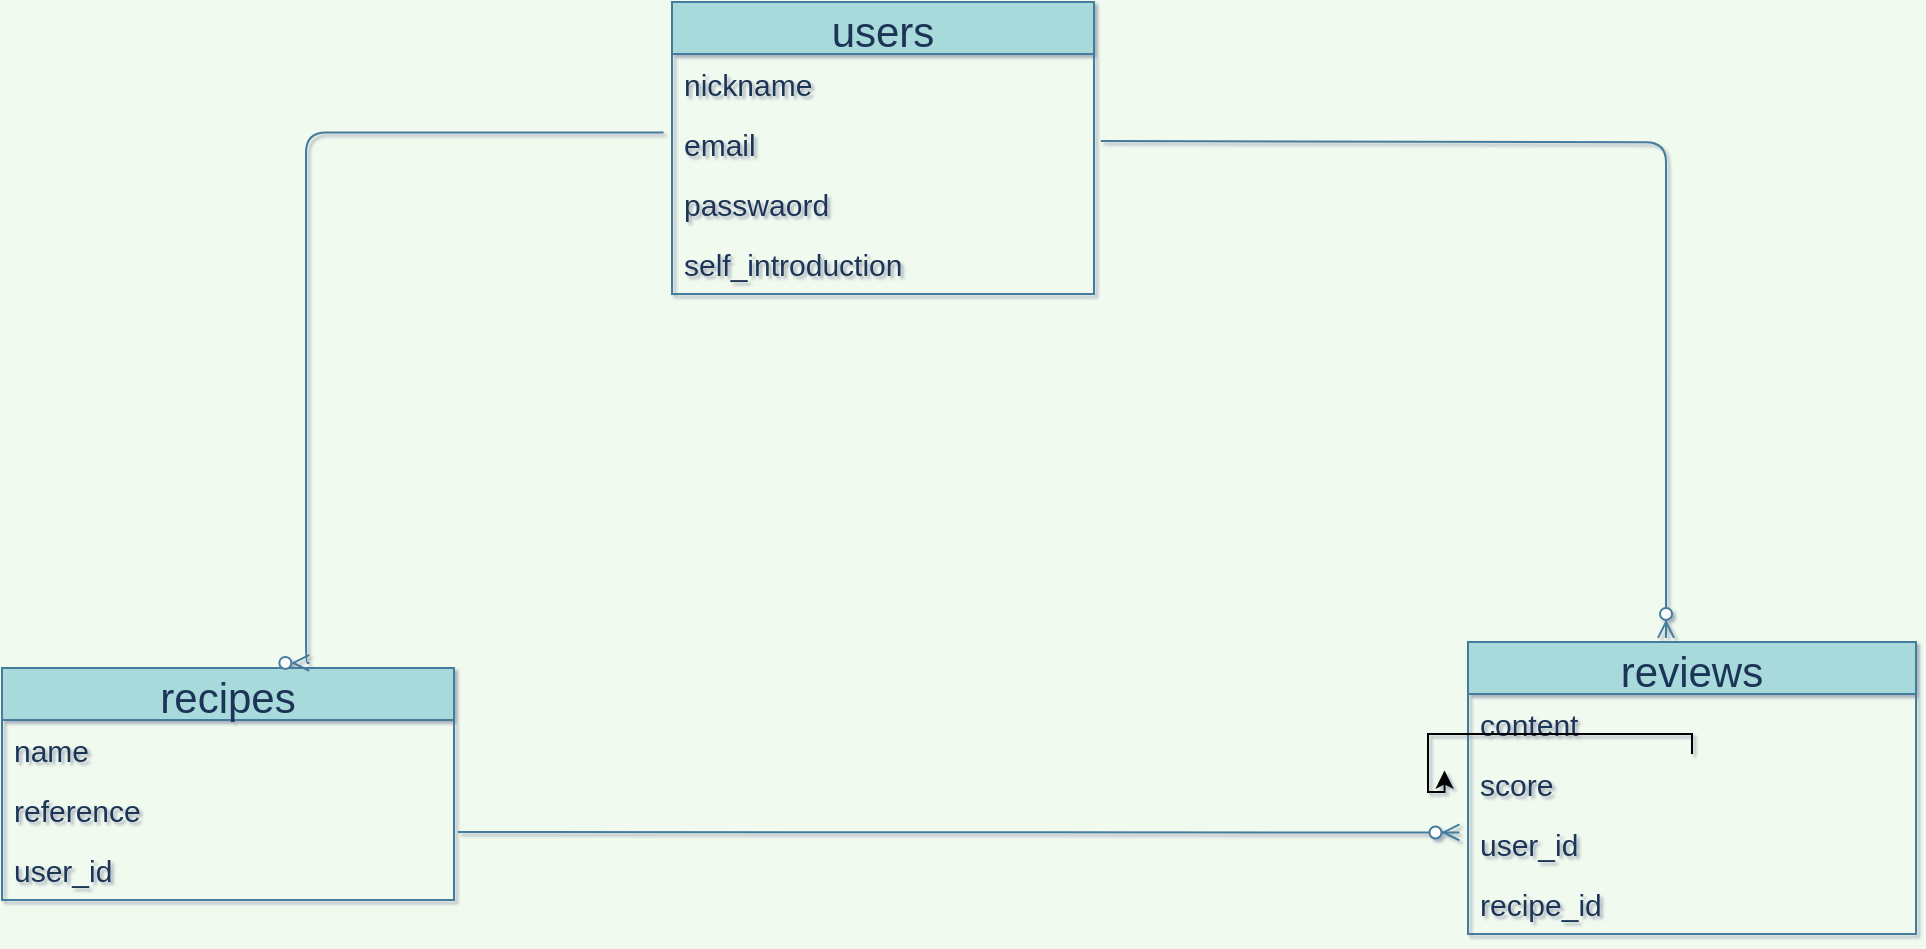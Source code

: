 <mxfile version="13.6.5">
    <diagram id="OUvmJjjzDV503gWwQ52Z" name="ページ1">
        <mxGraphModel dx="913" dy="670" grid="0" gridSize="10" guides="1" tooltips="1" connect="0" arrows="1" fold="1" page="1" pageScale="1" pageWidth="1169" pageHeight="827" background="#F1FAEE" math="0" shadow="1">
            <root>
                <mxCell id="0"/>
                <mxCell id="1" parent="0"/>
                <mxCell id="8" value="users" style="swimlane;fontStyle=0;childLayout=stackLayout;horizontal=1;startSize=26;horizontalStack=0;resizeParent=1;resizeParentMax=0;resizeLast=0;collapsible=1;marginBottom=0;align=center;fontSize=21;fillColor=#A8DADC;strokeColor=#457B9D;fontColor=#1D3557;labelBackgroundColor=none;labelBorderColor=none;" parent="1" vertex="1">
                    <mxGeometry x="447" y="82" width="211" height="146" as="geometry"/>
                </mxCell>
                <mxCell id="9" value="nickname" style="text;strokeColor=none;fillColor=none;spacingLeft=4;spacingRight=4;overflow=hidden;rotatable=0;points=[[0,0.5],[1,0.5]];portConstraint=eastwest;fontSize=15;fontColor=#1D3557;" parent="8" vertex="1">
                    <mxGeometry y="26" width="211" height="30" as="geometry"/>
                </mxCell>
                <mxCell id="10" value="email" style="text;strokeColor=none;fillColor=none;spacingLeft=4;spacingRight=4;overflow=hidden;rotatable=0;points=[[0,0.5],[1,0.5]];portConstraint=eastwest;fontSize=15;fontColor=#1D3557;" parent="8" vertex="1">
                    <mxGeometry y="56" width="211" height="30" as="geometry"/>
                </mxCell>
                <mxCell id="11" value="passwaord" style="text;strokeColor=none;fillColor=none;spacingLeft=4;spacingRight=4;overflow=hidden;rotatable=0;points=[[0,0.5],[1,0.5]];portConstraint=eastwest;fontSize=15;fontColor=#1D3557;" parent="8" vertex="1">
                    <mxGeometry y="86" width="211" height="30" as="geometry"/>
                </mxCell>
                <mxCell id="71" value="self_introduction" style="text;strokeColor=none;fillColor=none;spacingLeft=4;spacingRight=4;overflow=hidden;rotatable=0;points=[[0,0.5],[1,0.5]];portConstraint=eastwest;fontSize=15;fontColor=#1D3557;" vertex="1" parent="8">
                    <mxGeometry y="116" width="211" height="30" as="geometry"/>
                </mxCell>
                <mxCell id="20" value="recipes" style="swimlane;fontStyle=0;childLayout=stackLayout;horizontal=1;startSize=26;horizontalStack=0;resizeParent=1;resizeParentMax=0;resizeLast=0;collapsible=1;marginBottom=0;align=center;fontSize=21;fillColor=#A8DADC;strokeColor=#457B9D;fontColor=#1D3557;" parent="1" vertex="1">
                    <mxGeometry x="112" y="415" width="226" height="116" as="geometry"/>
                </mxCell>
                <mxCell id="72" value="name" style="text;strokeColor=none;fillColor=none;spacingLeft=4;spacingRight=4;overflow=hidden;rotatable=0;points=[[0,0.5],[1,0.5]];portConstraint=eastwest;fontSize=15;fontColor=#1D3557;" vertex="1" parent="20">
                    <mxGeometry y="26" width="226" height="30" as="geometry"/>
                </mxCell>
                <mxCell id="73" value="reference" style="text;strokeColor=none;fillColor=none;spacingLeft=4;spacingRight=4;overflow=hidden;rotatable=0;points=[[0,0.5],[1,0.5]];portConstraint=eastwest;fontSize=15;fontColor=#1D3557;" vertex="1" parent="20">
                    <mxGeometry y="56" width="226" height="30" as="geometry"/>
                </mxCell>
                <mxCell id="42" value="user_id" style="text;strokeColor=none;fillColor=none;spacingLeft=4;spacingRight=4;overflow=hidden;rotatable=0;points=[[0,0.5],[1,0.5]];portConstraint=eastwest;fontSize=15;fontColor=#1D3557;" parent="20" vertex="1">
                    <mxGeometry y="86" width="226" height="30" as="geometry"/>
                </mxCell>
                <mxCell id="67" value="" style="edgeStyle=orthogonalEdgeStyle;fontSize=12;html=1;endArrow=ERzeroToMany;endFill=1;strokeColor=#457B9D;fillColor=#A8DADC;exitX=1.016;exitY=0.352;exitDx=0;exitDy=0;exitPerimeter=0;entryX=0.442;entryY=-0.014;entryDx=0;entryDy=0;entryPerimeter=0;" parent="1" target="31" edge="1">
                    <mxGeometry width="100" height="100" relative="1" as="geometry">
                        <mxPoint x="661.376" y="151.56" as="sourcePoint"/>
                        <mxPoint x="961" y="152" as="targetPoint"/>
                    </mxGeometry>
                </mxCell>
                <mxCell id="69" value="" style="fontSize=12;html=1;endArrow=ERzeroToMany;endFill=1;strokeColor=#457B9D;fillColor=#A8DADC;edgeStyle=elbowEdgeStyle;exitX=-0.02;exitY=0.21;exitDx=0;exitDy=0;exitPerimeter=0;entryX=0.68;entryY=-0.022;entryDx=0;entryDy=0;entryPerimeter=0;" parent="1" edge="1" target="20">
                    <mxGeometry width="100" height="100" relative="1" as="geometry">
                        <mxPoint x="442.78" y="147.3" as="sourcePoint"/>
                        <mxPoint x="264" y="383" as="targetPoint"/>
                        <Array as="points">
                            <mxPoint x="264" y="283"/>
                            <mxPoint x="264" y="216"/>
                        </Array>
                    </mxGeometry>
                </mxCell>
                <mxCell id="31" value="reviews" style="swimlane;fontStyle=0;childLayout=stackLayout;horizontal=1;startSize=26;horizontalStack=0;resizeParent=1;resizeParentMax=0;resizeLast=0;collapsible=1;marginBottom=0;align=center;fontSize=21;fillColor=#A8DADC;strokeColor=#457B9D;fontColor=#1D3557;" parent="1" vertex="1">
                    <mxGeometry x="845" y="402" width="224" height="146" as="geometry"/>
                </mxCell>
                <mxCell id="32" value="content" style="text;strokeColor=none;fillColor=none;spacingLeft=4;spacingRight=4;overflow=hidden;rotatable=0;points=[[0,0.5],[1,0.5]];portConstraint=eastwest;fontSize=15;fontColor=#1D3557;" parent="31" vertex="1">
                    <mxGeometry y="26" width="224" height="30" as="geometry"/>
                </mxCell>
                <mxCell id="33" value="score" style="text;strokeColor=none;fillColor=none;spacingLeft=4;spacingRight=4;overflow=hidden;rotatable=0;points=[[0,0.5],[1,0.5]];portConstraint=eastwest;fontSize=15;fontColor=#1D3557;" parent="31" vertex="1">
                    <mxGeometry y="56" width="224" height="30" as="geometry"/>
                </mxCell>
                <mxCell id="43" value="user_id" style="text;strokeColor=none;fillColor=none;spacingLeft=4;spacingRight=4;overflow=hidden;rotatable=0;points=[[0,0.5],[1,0.5]];portConstraint=eastwest;fontSize=15;fontColor=#1D3557;" parent="31" vertex="1">
                    <mxGeometry y="86" width="224" height="30" as="geometry"/>
                </mxCell>
                <mxCell id="38" value="recipe_id" style="text;strokeColor=none;fillColor=none;spacingLeft=4;spacingRight=4;overflow=hidden;rotatable=0;points=[[0,0.5],[1,0.5]];portConstraint=eastwest;fontSize=15;fontColor=#1D3557;" parent="31" vertex="1">
                    <mxGeometry y="116" width="224" height="30" as="geometry"/>
                </mxCell>
                <mxCell id="74" value="" style="fontSize=12;html=1;endArrow=ERzeroToMany;endFill=1;strokeColor=#457B9D;fillColor=#A8DADC;edgeStyle=elbowEdgeStyle;entryX=-0.019;entryY=0.308;entryDx=0;entryDy=0;entryPerimeter=0;" edge="1" parent="1" target="43">
                    <mxGeometry width="100" height="100" relative="1" as="geometry">
                        <mxPoint x="351" y="497" as="sourcePoint"/>
                        <mxPoint x="831" y="450" as="targetPoint"/>
                        <Array as="points">
                            <mxPoint x="336" y="503"/>
                            <mxPoint x="363" y="486"/>
                            <mxPoint x="841" y="467"/>
                            <mxPoint x="841" y="456"/>
                            <mxPoint x="742" y="456"/>
                            <mxPoint x="578" y="438"/>
                            <mxPoint x="507" y="449"/>
                            <mxPoint x="396" y="457"/>
                            <mxPoint x="702" y="457"/>
                            <mxPoint x="630" y="448"/>
                            <mxPoint x="578" y="450"/>
                            <mxPoint x="597" y="464"/>
                            <mxPoint x="495.0" y="433.7"/>
                        </Array>
                    </mxGeometry>
                </mxCell>
                <mxCell id="76" style="edgeStyle=orthogonalEdgeStyle;rounded=0;orthogonalLoop=1;jettySize=auto;html=1;" edge="1" parent="1" source="33">
                    <mxGeometry relative="1" as="geometry">
                        <mxPoint x="833.25" y="466.25" as="targetPoint"/>
                        <Array as="points">
                            <mxPoint x="825" y="448"/>
                            <mxPoint x="825" y="477"/>
                            <mxPoint x="833" y="477"/>
                        </Array>
                    </mxGeometry>
                </mxCell>
            </root>
        </mxGraphModel>
    </diagram>
</mxfile>